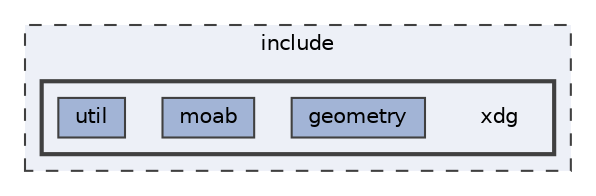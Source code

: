 digraph "/home/runner/work/xdg/xdg/include/xdg"
{
 // LATEX_PDF_SIZE
  bgcolor="transparent";
  edge [fontname=Helvetica,fontsize=10,labelfontname=Helvetica,labelfontsize=10];
  node [fontname=Helvetica,fontsize=10,shape=box,height=0.2,width=0.4];
  compound=true
  subgraph clusterdir_d44c64559bbebec7f509842c48db8b23 {
    graph [ bgcolor="#edf0f7", pencolor="grey25", label="include", fontname=Helvetica,fontsize=10 style="filled,dashed", URL="dir_d44c64559bbebec7f509842c48db8b23.html",tooltip=""]
  subgraph clusterdir_a61f77a295c6c4f25093e70f8496116a {
    graph [ bgcolor="#edf0f7", pencolor="grey25", label="", fontname=Helvetica,fontsize=10 style="filled,bold", URL="dir_a61f77a295c6c4f25093e70f8496116a.html",tooltip=""]
    dir_a61f77a295c6c4f25093e70f8496116a [shape=plaintext, label="xdg"];
  dir_d0797d6a65c20100356525fc25b828f9 [label="geometry", fillcolor="#a2b4d6", color="grey25", style="filled", URL="dir_d0797d6a65c20100356525fc25b828f9.html",tooltip=""];
  dir_bd2fbeccc8704c28d0a7b3705441d058 [label="moab", fillcolor="#a2b4d6", color="grey25", style="filled", URL="dir_bd2fbeccc8704c28d0a7b3705441d058.html",tooltip=""];
  dir_117e9415e31ef3e4f9e85da7f62d2105 [label="util", fillcolor="#a2b4d6", color="grey25", style="filled", URL="dir_117e9415e31ef3e4f9e85da7f62d2105.html",tooltip=""];
  }
  }
}
